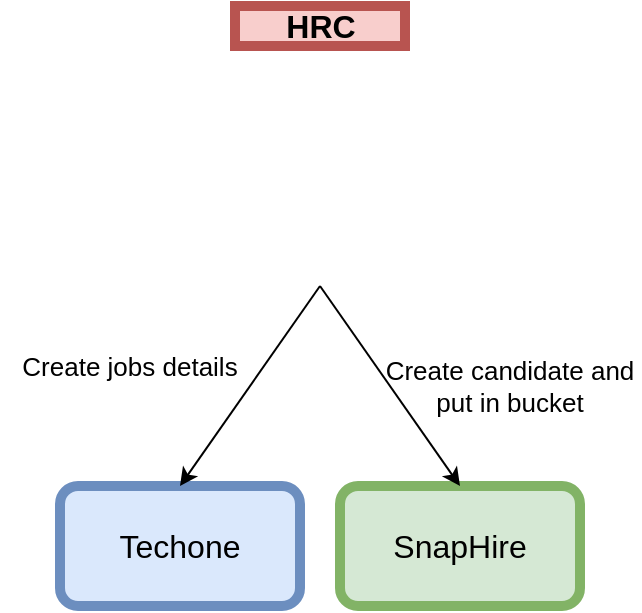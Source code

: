 <mxfile version="14.6.0" type="github">
  <diagram id="wxwdOOfYff3dohQMdXHA" name="Page-1">
    <mxGraphModel dx="1422" dy="794" grid="1" gridSize="10" guides="1" tooltips="1" connect="1" arrows="1" fold="1" page="1" pageScale="1" pageWidth="1100" pageHeight="850" math="0" shadow="0">
      <root>
        <mxCell id="0" />
        <mxCell id="1" parent="0" />
        <mxCell id="m-1uC_l2-zd1EJGY06N7-2" value="" style="shape=image;html=1;verticalAlign=top;verticalLabelPosition=bottom;labelBackgroundColor=#ffffff;imageAspect=0;aspect=fixed;image=https://cdn4.iconfinder.com/data/icons/general-office/91/General_Office_32-128.png" vertex="1" parent="1">
          <mxGeometry x="105" y="240" width="110" height="110" as="geometry" />
        </mxCell>
        <mxCell id="m-1uC_l2-zd1EJGY06N7-3" value="HRC" style="text;html=1;strokeColor=#b85450;fillColor=#f8cecc;align=center;verticalAlign=middle;whiteSpace=wrap;rounded=0;strokeWidth=5;fontStyle=1;fontSize=16;" vertex="1" parent="1">
          <mxGeometry x="117.5" y="210" width="85" height="20" as="geometry" />
        </mxCell>
        <mxCell id="m-1uC_l2-zd1EJGY06N7-6" value="SnapHire" style="rounded=1;whiteSpace=wrap;html=1;fontSize=16;strokeWidth=5;align=center;fillColor=#d5e8d4;strokeColor=#82b366;" vertex="1" parent="1">
          <mxGeometry x="170" y="450" width="120" height="60" as="geometry" />
        </mxCell>
        <mxCell id="m-1uC_l2-zd1EJGY06N7-7" value="Techone" style="rounded=1;whiteSpace=wrap;html=1;fontSize=16;strokeWidth=5;align=center;fillColor=#dae8fc;strokeColor=#6c8ebf;" vertex="1" parent="1">
          <mxGeometry x="30" y="450" width="120" height="60" as="geometry" />
        </mxCell>
        <mxCell id="m-1uC_l2-zd1EJGY06N7-8" value="" style="endArrow=classic;html=1;fontSize=16;fontColor=#000000;exitX=0.5;exitY=1;exitDx=0;exitDy=0;entryX=0.5;entryY=0;entryDx=0;entryDy=0;" edge="1" parent="1" source="m-1uC_l2-zd1EJGY06N7-2" target="m-1uC_l2-zd1EJGY06N7-7">
          <mxGeometry width="50" height="50" relative="1" as="geometry">
            <mxPoint x="495" y="430" as="sourcePoint" />
            <mxPoint x="545" y="380" as="targetPoint" />
          </mxGeometry>
        </mxCell>
        <mxCell id="m-1uC_l2-zd1EJGY06N7-9" value="" style="endArrow=classic;html=1;fontSize=16;fontColor=#000000;exitX=0.5;exitY=1;exitDx=0;exitDy=0;entryX=0.5;entryY=0;entryDx=0;entryDy=0;" edge="1" parent="1" source="m-1uC_l2-zd1EJGY06N7-2" target="m-1uC_l2-zd1EJGY06N7-6">
          <mxGeometry width="50" height="50" relative="1" as="geometry">
            <mxPoint x="170" y="360" as="sourcePoint" />
            <mxPoint x="100" y="460" as="targetPoint" />
          </mxGeometry>
        </mxCell>
        <mxCell id="m-1uC_l2-zd1EJGY06N7-10" value="Create jobs details" style="text;html=1;strokeColor=none;fillColor=none;align=center;verticalAlign=middle;whiteSpace=wrap;rounded=0;fontSize=13;fontColor=#000000;strokeWidth=1;" vertex="1" parent="1">
          <mxGeometry y="370" width="130" height="40" as="geometry" />
        </mxCell>
        <mxCell id="m-1uC_l2-zd1EJGY06N7-11" value="Create candidate and put in bucket" style="text;html=1;strokeColor=none;fillColor=none;align=center;verticalAlign=middle;whiteSpace=wrap;rounded=0;fontSize=13;fontColor=#000000;strokeWidth=1;" vertex="1" parent="1">
          <mxGeometry x="190" y="380" width="130" height="40" as="geometry" />
        </mxCell>
      </root>
    </mxGraphModel>
  </diagram>
</mxfile>
